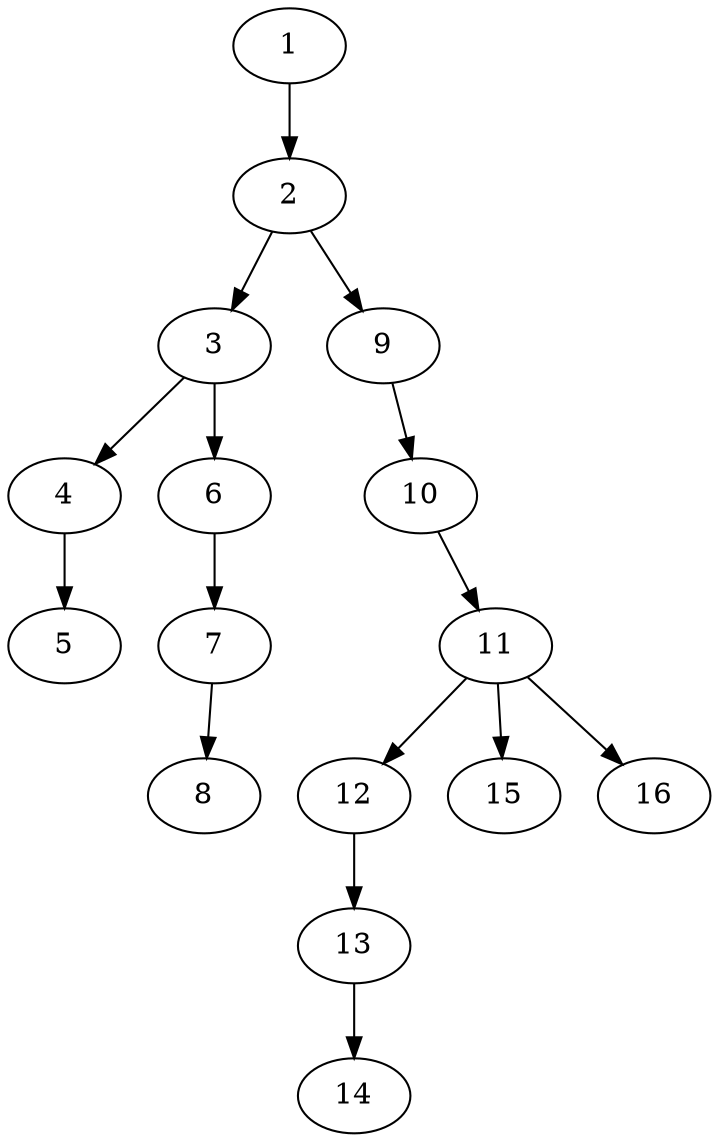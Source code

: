 strict digraph "" {
	1 -> 2;
	2 -> 3;
	2 -> 9;
	3 -> 4;
	3 -> 6;
	4 -> 5;
	6 -> 7;
	7 -> 8;
	9 -> 10;
	10 -> 11;
	11 -> 12;
	11 -> 15;
	11 -> 16;
	12 -> 13;
	13 -> 14;
}
